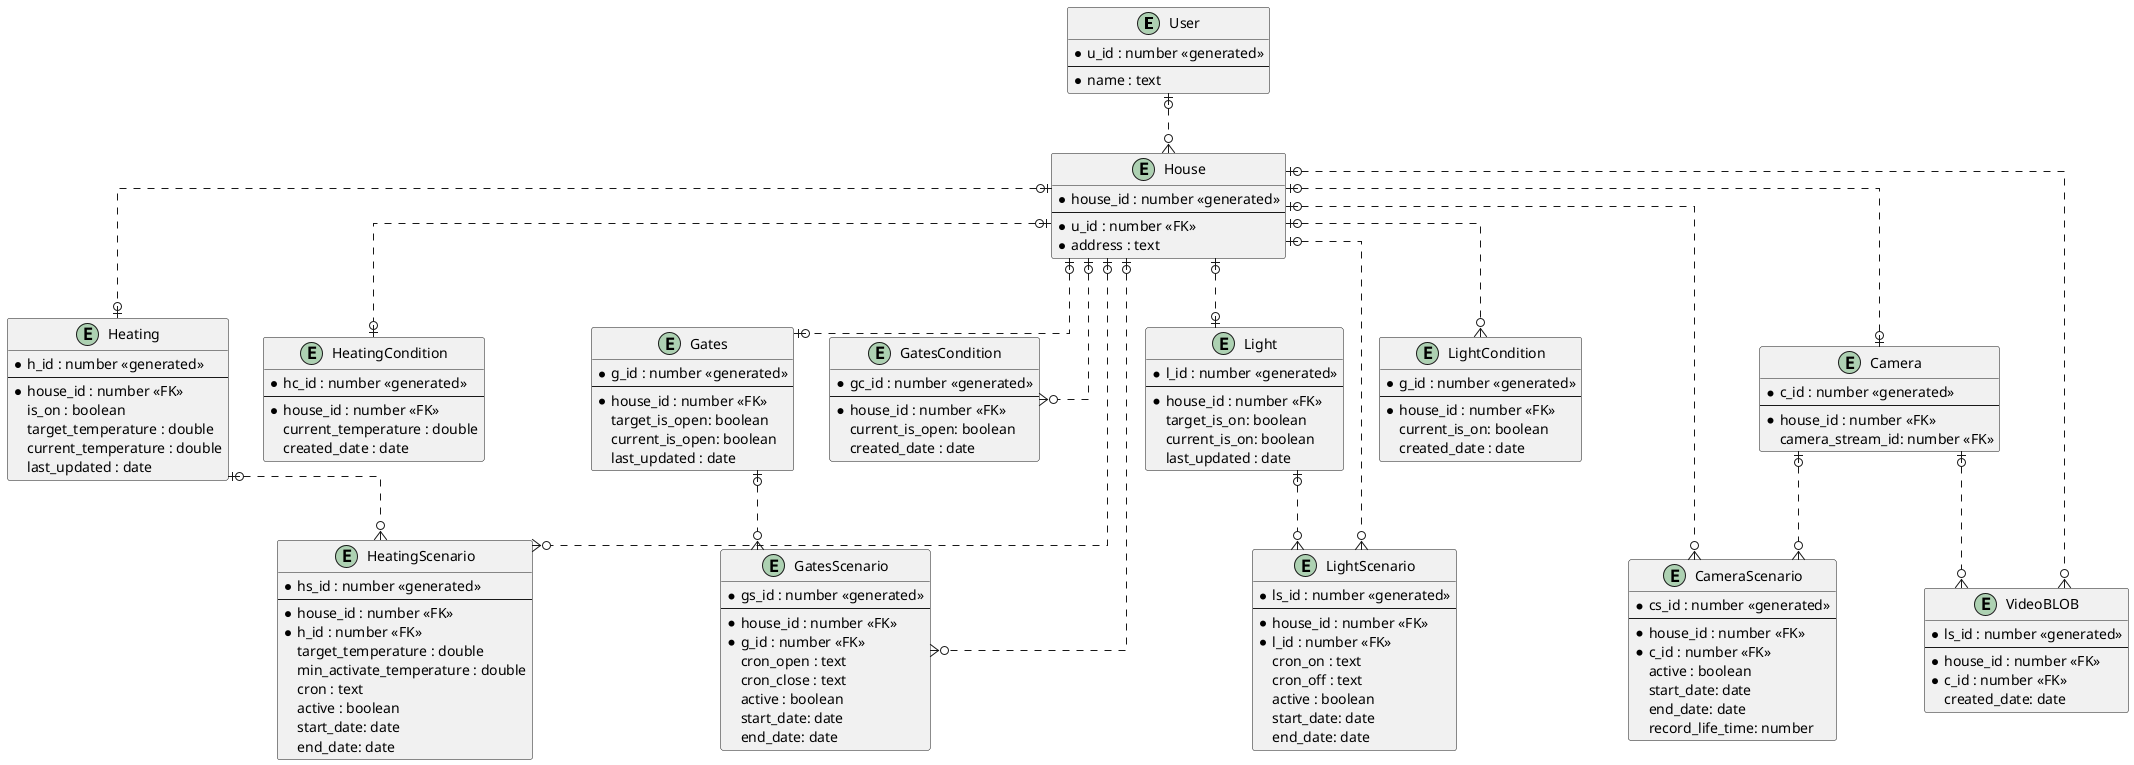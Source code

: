 @startuml
' hide the spot
' hide circle

' avoid problems with angled crows feet
skinparam linetype ortho

entity "User" as u {
  *u_id : number <<generated>>
  --
  *name : text
}

entity "House" as house {
  *house_id : number <<generated>>
  --
  *u_id : number <<FK>>
  *address : text
}

entity "Heating" as h {
  *h_id : number <<generated>>
  --
  *house_id : number <<FK>>
  is_on : boolean
  target_temperature : double
  current_temperature : double
  last_updated : date
}

entity "HeatingCondition" as hc {
  *hc_id : number <<generated>>
  --
  *house_id : number <<FK>>
  current_temperature : double
  created_date : date
}

entity "HeatingScenario" as hs {
  *hs_id : number <<generated>>
  --
  *house_id : number <<FK>>
  *h_id : number <<FK>>
  target_temperature : double
  min_activate_temperature : double
  cron : text
  active : boolean
  start_date: date
  end_date: date
}

entity "Gates" as g {
  *g_id : number <<generated>>
  --
  *house_id : number <<FK>>
  target_is_open: boolean
  current_is_open: boolean
  last_updated : date
}

entity "GatesCondition" as gc {
  *gc_id : number <<generated>>
  --
  *house_id : number <<FK>>
  current_is_open: boolean
  created_date : date
}

entity "GatesScenario" as gs {
  *gs_id : number <<generated>>
  --
  *house_id : number <<FK>>
  *g_id : number <<FK>>
  cron_open : text
  cron_close : text
  active : boolean
  start_date: date
  end_date: date
}

entity "Light" as l {
  *l_id : number <<generated>>
  --
  *house_id : number <<FK>>
  target_is_on: boolean
  current_is_on: boolean
  last_updated : date
}

entity "LightCondition" as lc {
  *g_id : number <<generated>>
  --
  *house_id : number <<FK>>
  current_is_on: boolean
  created_date : date
}

entity "LightScenario" as ls {
  *ls_id : number <<generated>>
  --
  *house_id : number <<FK>>
  *l_id : number <<FK>>
  cron_on : text
  cron_off : text
  active : boolean
  start_date: date
  end_date: date
}

entity "Camera" as c {
  *c_id : number <<generated>>
  --
  *house_id : number <<FK>>
  camera_stream_id: number <<FK>>
}

entity "CameraScenario" as cs {
  *cs_id : number <<generated>>
  --
  *house_id : number <<FK>>
  *c_id : number <<FK>>
  active : boolean
  start_date: date
  end_date: date
  record_life_time: number
}

entity "VideoBLOB" as cb {
  *ls_id : number <<generated>>
  --
  *house_id : number <<FK>>
  *c_id : number <<FK>>
  created_date: date
}

u |o..o{ house

house |o..o| h
house |o..o| hc
house |o..o{ hs
h |o..o{ hs


house |o..o| g
house |o..o{ gs
house |o..o{ gc
g |o..o{ gs

house |o..o| l
house |o..o{ ls
house |o..o{ lc
l |o..o{ ls

house |o..o| c
house |o..o{ cs
house |o..o{ cb
c |o..o{ cs
c |o..o{ cb
@enduml